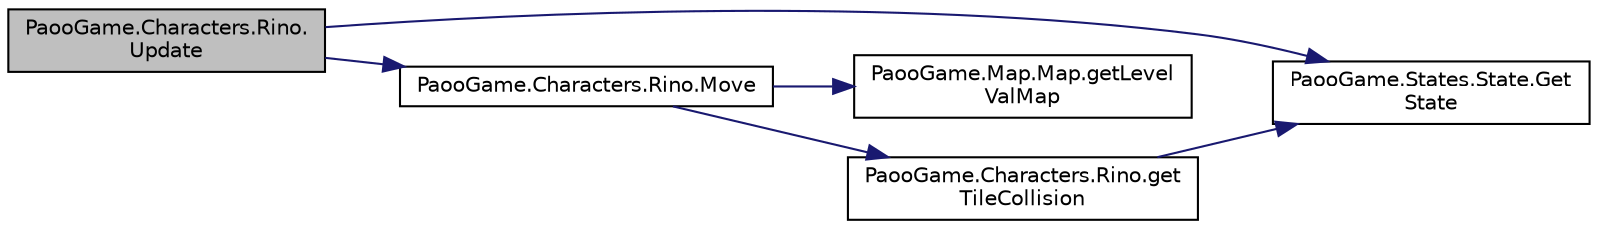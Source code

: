 digraph "PaooGame.Characters.Rino.Update"
{
 // INTERACTIVE_SVG=YES
 // LATEX_PDF_SIZE
  edge [fontname="Helvetica",fontsize="10",labelfontname="Helvetica",labelfontsize="10"];
  node [fontname="Helvetica",fontsize="10",shape=record];
  rankdir="LR";
  Node1 [label="PaooGame.Characters.Rino.\lUpdate",height=0.2,width=0.4,color="black", fillcolor="grey75", style="filled", fontcolor="black",tooltip="Actualizeaza mamutul."];
  Node1 -> Node2 [color="midnightblue",fontsize="10",style="solid",fontname="Helvetica"];
  Node2 [label="PaooGame.States.State.Get\lState",height=0.2,width=0.4,color="black", fillcolor="white", style="filled",URL="$class_paoo_game_1_1_states_1_1_state.html#afdb4471c22fc7ca39cc3f39bb2f3efe3",tooltip="Returneaza starea curenta."];
  Node1 -> Node3 [color="midnightblue",fontsize="10",style="solid",fontname="Helvetica"];
  Node3 [label="PaooGame.Characters.Rino.Move",height=0.2,width=0.4,color="black", fillcolor="white", style="filled",URL="$class_paoo_game_1_1_characters_1_1_rino.html#a6a00ad801578b407723bc1019768a389",tooltip="Actualizeaza miscarile mamutului."];
  Node3 -> Node4 [color="midnightblue",fontsize="10",style="solid",fontname="Helvetica"];
  Node4 [label="PaooGame.Map.Map.getLevel\lValMap",height=0.2,width=0.4,color="black", fillcolor="white", style="filled",URL="$class_paoo_game_1_1_map_1_1_map.html#a404a743339f486bb05c362948ac29d20",tooltip="returneaza ce element am la o anumita coordonata pentru un anumit nivel"];
  Node3 -> Node5 [color="midnightblue",fontsize="10",style="solid",fontname="Helvetica"];
  Node5 [label="PaooGame.Characters.Rino.get\lTileCollision",height=0.2,width=0.4,color="black", fillcolor="white", style="filled",URL="$class_paoo_game_1_1_characters_1_1_rino.html#ae4be6945498bdb5b753dab20e0e83333",tooltip="Returneaza coliziunile."];
  Node5 -> Node2 [color="midnightblue",fontsize="10",style="solid",fontname="Helvetica"];
}
